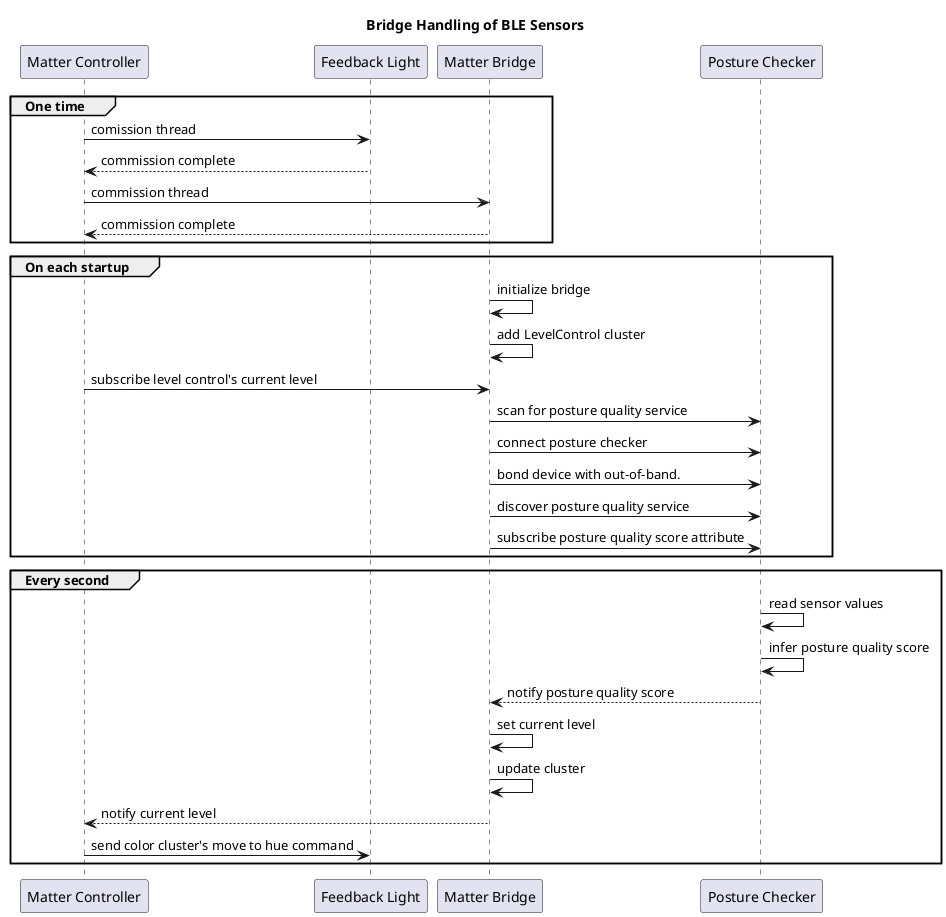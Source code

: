 @startuml

title Bridge Handling of BLE Sensors

participant "Matter Controller" as chip
participant "Feedback Light" as light
participant "Matter Bridge" as bridge
participant "Posture Checker" as posture

group One time
    chip -> light : comission thread
    light --> chip: commission complete

    chip -> bridge : commission thread
    bridge --> chip: commission complete
end

group On each startup
    bridge -> bridge : initialize bridge
    bridge -> bridge : add LevelControl cluster

    chip -> bridge : subscribe level control's current level

    bridge -> posture : scan for posture quality service
    bridge -> posture : connect posture checker
    bridge -> posture : bond device with out-of-band.
    bridge -> posture : discover posture quality service
    bridge -> posture : subscribe posture quality score attribute
end

group Every second
    posture -> posture : read sensor values
    posture -> posture : infer posture quality score
    posture --> bridge : notify posture quality score
    bridge -> bridge : set current level
    bridge -> bridge : update cluster

    bridge --> chip : notify current level
    chip -> light : send color cluster's move to hue command
end

@enduml
